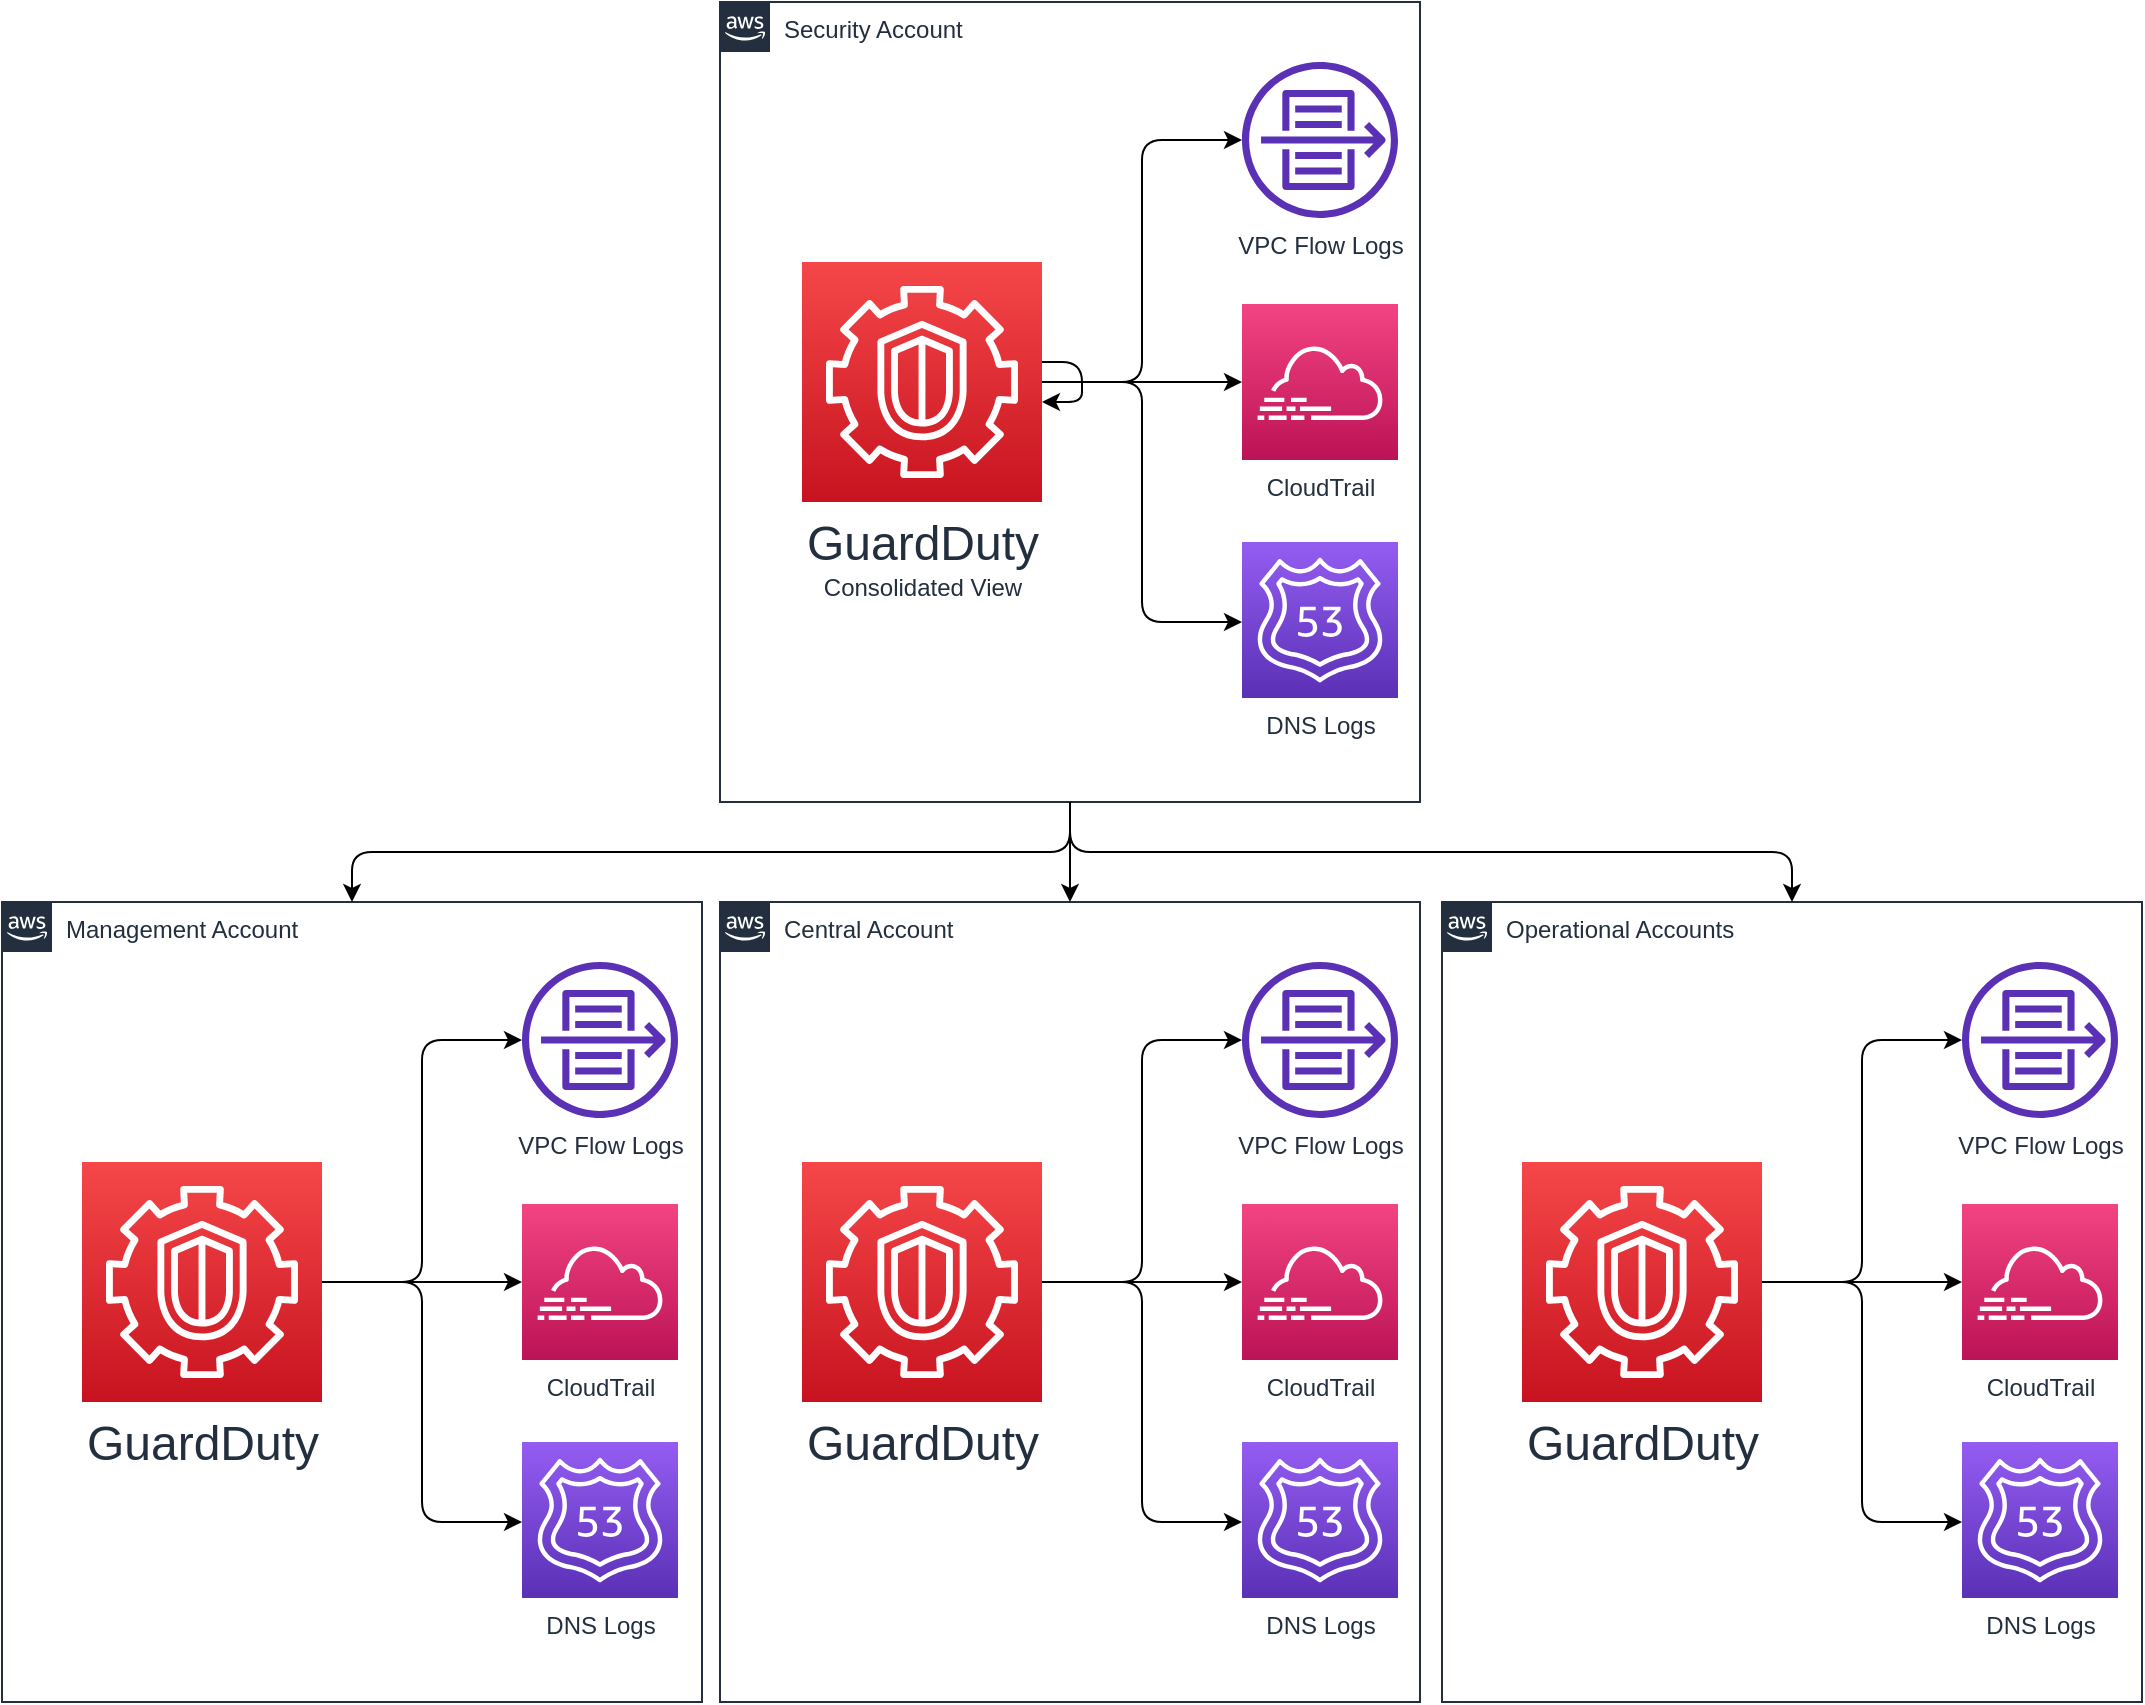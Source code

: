 <mxfile version="14.1.8" type="device"><diagram id="qfXY409_C20SVCnT7yXU" name="Page-1"><mxGraphModel dx="1702" dy="593" grid="1" gridSize="10" guides="1" tooltips="1" connect="1" arrows="1" fold="1" page="1" pageScale="1" pageWidth="827" pageHeight="1169" math="0" shadow="0"><root><mxCell id="0"/><mxCell id="1" parent="0"/><mxCell id="PoezTgJ_oLQGZbJIxzCg-2" value="Security Account" style="points=[[0,0],[0.25,0],[0.5,0],[0.75,0],[1,0],[1,0.25],[1,0.5],[1,0.75],[1,1],[0.75,1],[0.5,1],[0.25,1],[0,1],[0,0.75],[0,0.5],[0,0.25]];outlineConnect=0;gradientColor=none;html=1;whiteSpace=wrap;fontSize=12;fontStyle=0;shape=mxgraph.aws4.group;grIcon=mxgraph.aws4.group_aws_cloud_alt;strokeColor=#232F3E;fillColor=none;verticalAlign=top;align=left;spacingLeft=30;fontColor=#232F3E;dashed=0;" vertex="1" parent="1"><mxGeometry x="239" y="30" width="350" height="400" as="geometry"/></mxCell><mxCell id="PoezTgJ_oLQGZbJIxzCg-10" value="Management Account" style="points=[[0,0],[0.25,0],[0.5,0],[0.75,0],[1,0],[1,0.25],[1,0.5],[1,0.75],[1,1],[0.75,1],[0.5,1],[0.25,1],[0,1],[0,0.75],[0,0.5],[0,0.25]];outlineConnect=0;gradientColor=none;html=1;whiteSpace=wrap;fontSize=12;fontStyle=0;shape=mxgraph.aws4.group;grIcon=mxgraph.aws4.group_aws_cloud_alt;strokeColor=#232F3E;fillColor=none;verticalAlign=top;align=left;spacingLeft=30;fontColor=#232F3E;dashed=0;" vertex="1" parent="1"><mxGeometry x="-120" y="480" width="350" height="400" as="geometry"/></mxCell><mxCell id="PoezTgJ_oLQGZbJIxzCg-18" value="Central Account" style="points=[[0,0],[0.25,0],[0.5,0],[0.75,0],[1,0],[1,0.25],[1,0.5],[1,0.75],[1,1],[0.75,1],[0.5,1],[0.25,1],[0,1],[0,0.75],[0,0.5],[0,0.25]];outlineConnect=0;gradientColor=none;html=1;whiteSpace=wrap;fontSize=12;fontStyle=0;shape=mxgraph.aws4.group;grIcon=mxgraph.aws4.group_aws_cloud_alt;strokeColor=#232F3E;fillColor=none;verticalAlign=top;align=left;spacingLeft=30;fontColor=#232F3E;dashed=0;" vertex="1" parent="1"><mxGeometry x="239" y="480" width="350" height="400" as="geometry"/></mxCell><mxCell id="PoezTgJ_oLQGZbJIxzCg-26" value="Operational Accounts" style="points=[[0,0],[0.25,0],[0.5,0],[0.75,0],[1,0],[1,0.25],[1,0.5],[1,0.75],[1,1],[0.75,1],[0.5,1],[0.25,1],[0,1],[0,0.75],[0,0.5],[0,0.25]];outlineConnect=0;gradientColor=none;html=1;whiteSpace=wrap;fontSize=12;fontStyle=0;shape=mxgraph.aws4.group;grIcon=mxgraph.aws4.group_aws_cloud_alt;strokeColor=#232F3E;fillColor=none;verticalAlign=top;align=left;spacingLeft=30;fontColor=#232F3E;dashed=0;" vertex="1" parent="1"><mxGeometry x="600" y="480" width="350" height="400" as="geometry"/></mxCell><mxCell id="PoezTgJ_oLQGZbJIxzCg-36" style="edgeStyle=orthogonalEdgeStyle;rounded=1;orthogonalLoop=1;jettySize=auto;html=1;exitX=0.5;exitY=1;exitDx=0;exitDy=0;" edge="1" parent="1" source="PoezTgJ_oLQGZbJIxzCg-2" target="PoezTgJ_oLQGZbJIxzCg-26"><mxGeometry relative="1" as="geometry"/></mxCell><mxCell id="PoezTgJ_oLQGZbJIxzCg-35" style="edgeStyle=orthogonalEdgeStyle;rounded=1;orthogonalLoop=1;jettySize=auto;html=1;exitX=0.5;exitY=1;exitDx=0;exitDy=0;entryX=0.5;entryY=0;entryDx=0;entryDy=0;" edge="1" parent="1" source="PoezTgJ_oLQGZbJIxzCg-2" target="PoezTgJ_oLQGZbJIxzCg-10"><mxGeometry relative="1" as="geometry"/></mxCell><mxCell id="PoezTgJ_oLQGZbJIxzCg-34" style="edgeStyle=orthogonalEdgeStyle;rounded=1;orthogonalLoop=1;jettySize=auto;html=1;entryX=0.5;entryY=0;entryDx=0;entryDy=0;" edge="1" parent="1" source="PoezTgJ_oLQGZbJIxzCg-2" target="PoezTgJ_oLQGZbJIxzCg-18"><mxGeometry relative="1" as="geometry"/></mxCell><mxCell id="PoezTgJ_oLQGZbJIxzCg-37" value="SecurityHub" style="" parent="0" visible="0"/><mxCell id="PoezTgJ_oLQGZbJIxzCg-8" style="edgeStyle=orthogonalEdgeStyle;rounded=0;orthogonalLoop=1;jettySize=auto;html=1;" edge="1" parent="PoezTgJ_oLQGZbJIxzCg-37" source="PoezTgJ_oLQGZbJIxzCg-39" target="PoezTgJ_oLQGZbJIxzCg-5"><mxGeometry relative="1" as="geometry"/></mxCell><mxCell id="PoezTgJ_oLQGZbJIxzCg-45" style="edgeStyle=orthogonalEdgeStyle;rounded=1;orthogonalLoop=1;jettySize=auto;html=1;" edge="1" parent="PoezTgJ_oLQGZbJIxzCg-37" source="PoezTgJ_oLQGZbJIxzCg-3" target="PoezTgJ_oLQGZbJIxzCg-5"><mxGeometry relative="1" as="geometry"/></mxCell><mxCell id="PoezTgJ_oLQGZbJIxzCg-46" style="edgeStyle=orthogonalEdgeStyle;rounded=1;orthogonalLoop=1;jettySize=auto;html=1;" edge="1" parent="PoezTgJ_oLQGZbJIxzCg-37" source="PoezTgJ_oLQGZbJIxzCg-3" target="PoezTgJ_oLQGZbJIxzCg-4"><mxGeometry relative="1" as="geometry"><Array as="points"><mxPoint x="450" y="220"/><mxPoint x="450" y="99"/></Array></mxGeometry></mxCell><mxCell id="PoezTgJ_oLQGZbJIxzCg-47" style="edgeStyle=orthogonalEdgeStyle;rounded=1;orthogonalLoop=1;jettySize=auto;html=1;" edge="1" parent="PoezTgJ_oLQGZbJIxzCg-37" source="PoezTgJ_oLQGZbJIxzCg-3" target="PoezTgJ_oLQGZbJIxzCg-6"><mxGeometry relative="1" as="geometry"><Array as="points"><mxPoint x="450" y="220"/><mxPoint x="450" y="339"/></Array></mxGeometry></mxCell><mxCell id="PoezTgJ_oLQGZbJIxzCg-3" value="AWS Security Hub&lt;br&gt;Consolidated View" style="outlineConnect=0;fontColor=#232F3E;gradientColor=#F54749;gradientDirection=north;fillColor=#C7131F;strokeColor=#ffffff;dashed=0;verticalLabelPosition=bottom;verticalAlign=top;align=center;html=1;fontSize=12;fontStyle=0;aspect=fixed;shape=mxgraph.aws4.resourceIcon;resIcon=mxgraph.aws4.security_hub;snapToPoint=1;" vertex="1" parent="PoezTgJ_oLQGZbJIxzCg-37"><mxGeometry x="280" y="160" width="120" height="120" as="geometry"/></mxCell><mxCell id="PoezTgJ_oLQGZbJIxzCg-4" value="AWS Config" style="outlineConnect=0;fontColor=#232F3E;gradientColor=#F34482;gradientDirection=north;fillColor=#BC1356;strokeColor=#ffffff;dashed=0;verticalLabelPosition=bottom;verticalAlign=top;align=center;html=1;fontSize=12;fontStyle=0;aspect=fixed;shape=mxgraph.aws4.resourceIcon;resIcon=mxgraph.aws4.config;" vertex="1" parent="PoezTgJ_oLQGZbJIxzCg-37"><mxGeometry x="499" y="60" width="78" height="78" as="geometry"/></mxCell><mxCell id="PoezTgJ_oLQGZbJIxzCg-5" value="Amazon&lt;br&gt;GuardDuty" style="outlineConnect=0;fontColor=#232F3E;gradientColor=#F54749;gradientDirection=north;fillColor=#C7131F;strokeColor=#ffffff;dashed=0;verticalLabelPosition=bottom;verticalAlign=top;align=center;html=1;fontSize=12;fontStyle=0;aspect=fixed;shape=mxgraph.aws4.resourceIcon;resIcon=mxgraph.aws4.guardduty;" vertex="1" parent="PoezTgJ_oLQGZbJIxzCg-37"><mxGeometry x="499" y="181" width="78" height="78" as="geometry"/></mxCell><mxCell id="PoezTgJ_oLQGZbJIxzCg-6" value="Amazon&lt;br&gt;Inspector" style="outlineConnect=0;fontColor=#232F3E;gradientColor=#F54749;gradientDirection=north;fillColor=#C7131F;strokeColor=#ffffff;dashed=0;verticalLabelPosition=bottom;verticalAlign=top;align=center;html=1;fontSize=12;fontStyle=0;aspect=fixed;shape=mxgraph.aws4.resourceIcon;resIcon=mxgraph.aws4.inspector;" vertex="1" parent="PoezTgJ_oLQGZbJIxzCg-37"><mxGeometry x="499" y="300" width="78" height="78" as="geometry"/></mxCell><mxCell id="PoezTgJ_oLQGZbJIxzCg-11" style="edgeStyle=orthogonalEdgeStyle;rounded=1;orthogonalLoop=1;jettySize=auto;html=1;" edge="1" parent="PoezTgJ_oLQGZbJIxzCg-37" source="PoezTgJ_oLQGZbJIxzCg-14" target="PoezTgJ_oLQGZbJIxzCg-15"><mxGeometry relative="1" as="geometry"><Array as="points"><mxPoint x="100" y="669"/><mxPoint x="100" y="549"/></Array></mxGeometry></mxCell><mxCell id="PoezTgJ_oLQGZbJIxzCg-12" style="edgeStyle=orthogonalEdgeStyle;rounded=0;orthogonalLoop=1;jettySize=auto;html=1;" edge="1" parent="PoezTgJ_oLQGZbJIxzCg-37" source="PoezTgJ_oLQGZbJIxzCg-14" target="PoezTgJ_oLQGZbJIxzCg-16"><mxGeometry relative="1" as="geometry"/></mxCell><mxCell id="PoezTgJ_oLQGZbJIxzCg-13" style="edgeStyle=orthogonalEdgeStyle;rounded=1;orthogonalLoop=1;jettySize=auto;html=1;" edge="1" parent="PoezTgJ_oLQGZbJIxzCg-37" source="PoezTgJ_oLQGZbJIxzCg-14" target="PoezTgJ_oLQGZbJIxzCg-17"><mxGeometry relative="1" as="geometry"><Array as="points"><mxPoint x="100" y="669"/><mxPoint x="100" y="789"/></Array></mxGeometry></mxCell><mxCell id="PoezTgJ_oLQGZbJIxzCg-14" value="AWS Security Hub" style="outlineConnect=0;fontColor=#232F3E;gradientColor=#F54749;gradientDirection=north;fillColor=#C7131F;strokeColor=#ffffff;dashed=0;verticalLabelPosition=bottom;verticalAlign=top;align=center;html=1;fontSize=12;fontStyle=0;aspect=fixed;shape=mxgraph.aws4.resourceIcon;resIcon=mxgraph.aws4.security_hub;" vertex="1" parent="PoezTgJ_oLQGZbJIxzCg-37"><mxGeometry x="-100" y="595" width="148" height="148" as="geometry"/></mxCell><mxCell id="PoezTgJ_oLQGZbJIxzCg-15" value="AWS Config" style="outlineConnect=0;fontColor=#232F3E;gradientColor=#F34482;gradientDirection=north;fillColor=#BC1356;strokeColor=#ffffff;dashed=0;verticalLabelPosition=bottom;verticalAlign=top;align=center;html=1;fontSize=12;fontStyle=0;aspect=fixed;shape=mxgraph.aws4.resourceIcon;resIcon=mxgraph.aws4.config;" vertex="1" parent="PoezTgJ_oLQGZbJIxzCg-37"><mxGeometry x="140" y="510" width="78" height="78" as="geometry"/></mxCell><mxCell id="PoezTgJ_oLQGZbJIxzCg-16" value="Amazon&lt;br&gt;GuardDuty" style="outlineConnect=0;fontColor=#232F3E;gradientColor=#F54749;gradientDirection=north;fillColor=#C7131F;strokeColor=#ffffff;dashed=0;verticalLabelPosition=bottom;verticalAlign=top;align=center;html=1;fontSize=12;fontStyle=0;aspect=fixed;shape=mxgraph.aws4.resourceIcon;resIcon=mxgraph.aws4.guardduty;" vertex="1" parent="PoezTgJ_oLQGZbJIxzCg-37"><mxGeometry x="140" y="630" width="78" height="78" as="geometry"/></mxCell><mxCell id="PoezTgJ_oLQGZbJIxzCg-17" value="Amazon&lt;br&gt;Inspector" style="outlineConnect=0;fontColor=#232F3E;gradientColor=#F54749;gradientDirection=north;fillColor=#C7131F;strokeColor=#ffffff;dashed=0;verticalLabelPosition=bottom;verticalAlign=top;align=center;html=1;fontSize=12;fontStyle=0;aspect=fixed;shape=mxgraph.aws4.resourceIcon;resIcon=mxgraph.aws4.inspector;" vertex="1" parent="PoezTgJ_oLQGZbJIxzCg-37"><mxGeometry x="140" y="750" width="78" height="78" as="geometry"/></mxCell><mxCell id="PoezTgJ_oLQGZbJIxzCg-19" style="edgeStyle=orthogonalEdgeStyle;rounded=1;orthogonalLoop=1;jettySize=auto;html=1;" edge="1" parent="PoezTgJ_oLQGZbJIxzCg-37" source="PoezTgJ_oLQGZbJIxzCg-22" target="PoezTgJ_oLQGZbJIxzCg-23"><mxGeometry relative="1" as="geometry"><Array as="points"><mxPoint x="459" y="669"/><mxPoint x="459" y="549"/></Array></mxGeometry></mxCell><mxCell id="PoezTgJ_oLQGZbJIxzCg-20" style="edgeStyle=orthogonalEdgeStyle;rounded=0;orthogonalLoop=1;jettySize=auto;html=1;" edge="1" parent="PoezTgJ_oLQGZbJIxzCg-37" source="PoezTgJ_oLQGZbJIxzCg-22" target="PoezTgJ_oLQGZbJIxzCg-24"><mxGeometry relative="1" as="geometry"/></mxCell><mxCell id="PoezTgJ_oLQGZbJIxzCg-21" style="edgeStyle=orthogonalEdgeStyle;rounded=1;orthogonalLoop=1;jettySize=auto;html=1;" edge="1" parent="PoezTgJ_oLQGZbJIxzCg-37" source="PoezTgJ_oLQGZbJIxzCg-22" target="PoezTgJ_oLQGZbJIxzCg-25"><mxGeometry relative="1" as="geometry"><Array as="points"><mxPoint x="459" y="669"/><mxPoint x="459" y="789"/></Array></mxGeometry></mxCell><mxCell id="PoezTgJ_oLQGZbJIxzCg-22" value="AWS Security Hub" style="outlineConnect=0;fontColor=#232F3E;gradientColor=#F54749;gradientDirection=north;fillColor=#C7131F;strokeColor=#ffffff;dashed=0;verticalLabelPosition=bottom;verticalAlign=top;align=center;html=1;fontSize=12;fontStyle=0;aspect=fixed;shape=mxgraph.aws4.resourceIcon;resIcon=mxgraph.aws4.security_hub;" vertex="1" parent="PoezTgJ_oLQGZbJIxzCg-37"><mxGeometry x="259" y="595" width="148" height="148" as="geometry"/></mxCell><mxCell id="PoezTgJ_oLQGZbJIxzCg-23" value="AWS Config" style="outlineConnect=0;fontColor=#232F3E;gradientColor=#F34482;gradientDirection=north;fillColor=#BC1356;strokeColor=#ffffff;dashed=0;verticalLabelPosition=bottom;verticalAlign=top;align=center;html=1;fontSize=12;fontStyle=0;aspect=fixed;shape=mxgraph.aws4.resourceIcon;resIcon=mxgraph.aws4.config;" vertex="1" parent="PoezTgJ_oLQGZbJIxzCg-37"><mxGeometry x="499" y="510" width="78" height="78" as="geometry"/></mxCell><mxCell id="PoezTgJ_oLQGZbJIxzCg-24" value="Amazon&lt;br&gt;GuardDuty" style="outlineConnect=0;fontColor=#232F3E;gradientColor=#F54749;gradientDirection=north;fillColor=#C7131F;strokeColor=#ffffff;dashed=0;verticalLabelPosition=bottom;verticalAlign=top;align=center;html=1;fontSize=12;fontStyle=0;aspect=fixed;shape=mxgraph.aws4.resourceIcon;resIcon=mxgraph.aws4.guardduty;" vertex="1" parent="PoezTgJ_oLQGZbJIxzCg-37"><mxGeometry x="499" y="630" width="78" height="78" as="geometry"/></mxCell><mxCell id="PoezTgJ_oLQGZbJIxzCg-25" value="Amazon&lt;br&gt;Inspector" style="outlineConnect=0;fontColor=#232F3E;gradientColor=#F54749;gradientDirection=north;fillColor=#C7131F;strokeColor=#ffffff;dashed=0;verticalLabelPosition=bottom;verticalAlign=top;align=center;html=1;fontSize=12;fontStyle=0;aspect=fixed;shape=mxgraph.aws4.resourceIcon;resIcon=mxgraph.aws4.inspector;" vertex="1" parent="PoezTgJ_oLQGZbJIxzCg-37"><mxGeometry x="499" y="750" width="78" height="78" as="geometry"/></mxCell><mxCell id="PoezTgJ_oLQGZbJIxzCg-27" style="edgeStyle=orthogonalEdgeStyle;rounded=1;orthogonalLoop=1;jettySize=auto;html=1;" edge="1" parent="PoezTgJ_oLQGZbJIxzCg-37" source="PoezTgJ_oLQGZbJIxzCg-30" target="PoezTgJ_oLQGZbJIxzCg-31"><mxGeometry relative="1" as="geometry"><Array as="points"><mxPoint x="820" y="669"/><mxPoint x="820" y="549"/></Array></mxGeometry></mxCell><mxCell id="PoezTgJ_oLQGZbJIxzCg-28" style="edgeStyle=orthogonalEdgeStyle;rounded=0;orthogonalLoop=1;jettySize=auto;html=1;" edge="1" parent="PoezTgJ_oLQGZbJIxzCg-37" source="PoezTgJ_oLQGZbJIxzCg-30" target="PoezTgJ_oLQGZbJIxzCg-32"><mxGeometry relative="1" as="geometry"/></mxCell><mxCell id="PoezTgJ_oLQGZbJIxzCg-29" style="edgeStyle=orthogonalEdgeStyle;rounded=1;orthogonalLoop=1;jettySize=auto;html=1;" edge="1" parent="PoezTgJ_oLQGZbJIxzCg-37" source="PoezTgJ_oLQGZbJIxzCg-30" target="PoezTgJ_oLQGZbJIxzCg-33"><mxGeometry relative="1" as="geometry"><Array as="points"><mxPoint x="820" y="669"/><mxPoint x="820" y="789"/></Array></mxGeometry></mxCell><mxCell id="PoezTgJ_oLQGZbJIxzCg-30" value="AWS Security Hub" style="outlineConnect=0;fontColor=#232F3E;gradientColor=#F54749;gradientDirection=north;fillColor=#C7131F;strokeColor=#ffffff;dashed=0;verticalLabelPosition=bottom;verticalAlign=top;align=center;html=1;fontSize=12;fontStyle=0;aspect=fixed;shape=mxgraph.aws4.resourceIcon;resIcon=mxgraph.aws4.security_hub;" vertex="1" parent="PoezTgJ_oLQGZbJIxzCg-37"><mxGeometry x="620" y="595" width="148" height="148" as="geometry"/></mxCell><mxCell id="PoezTgJ_oLQGZbJIxzCg-31" value="AWS Config" style="outlineConnect=0;fontColor=#232F3E;gradientColor=#F34482;gradientDirection=north;fillColor=#BC1356;strokeColor=#ffffff;dashed=0;verticalLabelPosition=bottom;verticalAlign=top;align=center;html=1;fontSize=12;fontStyle=0;aspect=fixed;shape=mxgraph.aws4.resourceIcon;resIcon=mxgraph.aws4.config;" vertex="1" parent="PoezTgJ_oLQGZbJIxzCg-37"><mxGeometry x="860" y="510" width="78" height="78" as="geometry"/></mxCell><mxCell id="PoezTgJ_oLQGZbJIxzCg-32" value="Amazon&lt;br&gt;GuardDuty" style="outlineConnect=0;fontColor=#232F3E;gradientColor=#F54749;gradientDirection=north;fillColor=#C7131F;strokeColor=#ffffff;dashed=0;verticalLabelPosition=bottom;verticalAlign=top;align=center;html=1;fontSize=12;fontStyle=0;aspect=fixed;shape=mxgraph.aws4.resourceIcon;resIcon=mxgraph.aws4.guardduty;" vertex="1" parent="PoezTgJ_oLQGZbJIxzCg-37"><mxGeometry x="860" y="630" width="78" height="78" as="geometry"/></mxCell><mxCell id="PoezTgJ_oLQGZbJIxzCg-33" value="Amazon&lt;br&gt;Inspector" style="outlineConnect=0;fontColor=#232F3E;gradientColor=#F54749;gradientDirection=north;fillColor=#C7131F;strokeColor=#ffffff;dashed=0;verticalLabelPosition=bottom;verticalAlign=top;align=center;html=1;fontSize=12;fontStyle=0;aspect=fixed;shape=mxgraph.aws4.resourceIcon;resIcon=mxgraph.aws4.inspector;" vertex="1" parent="PoezTgJ_oLQGZbJIxzCg-37"><mxGeometry x="860" y="750" width="78" height="78" as="geometry"/></mxCell><object label="GuardDuty" id="PoezTgJ_oLQGZbJIxzCg-38"><mxCell parent="0"/></object><mxCell id="PoezTgJ_oLQGZbJIxzCg-51" style="edgeStyle=orthogonalEdgeStyle;rounded=1;orthogonalLoop=1;jettySize=auto;html=1;" edge="1" parent="PoezTgJ_oLQGZbJIxzCg-38" source="PoezTgJ_oLQGZbJIxzCg-39" target="PoezTgJ_oLQGZbJIxzCg-49"><mxGeometry relative="1" as="geometry"/></mxCell><mxCell id="PoezTgJ_oLQGZbJIxzCg-52" style="edgeStyle=orthogonalEdgeStyle;rounded=1;orthogonalLoop=1;jettySize=auto;html=1;" edge="1" parent="PoezTgJ_oLQGZbJIxzCg-38" source="PoezTgJ_oLQGZbJIxzCg-39" target="PoezTgJ_oLQGZbJIxzCg-48"><mxGeometry relative="1" as="geometry"><Array as="points"><mxPoint x="450" y="220"/><mxPoint x="450" y="99"/></Array></mxGeometry></mxCell><mxCell id="PoezTgJ_oLQGZbJIxzCg-53" style="edgeStyle=orthogonalEdgeStyle;rounded=1;orthogonalLoop=1;jettySize=auto;html=1;" edge="1" parent="PoezTgJ_oLQGZbJIxzCg-38" source="PoezTgJ_oLQGZbJIxzCg-39" target="PoezTgJ_oLQGZbJIxzCg-50"><mxGeometry relative="1" as="geometry"><Array as="points"><mxPoint x="450" y="220"/><mxPoint x="450" y="340"/></Array></mxGeometry></mxCell><mxCell id="PoezTgJ_oLQGZbJIxzCg-39" value="&lt;font style=&quot;font-size: 24px&quot;&gt;GuardDuty&lt;/font&gt;&lt;br&gt;Consolidated View" style="outlineConnect=0;fontColor=#232F3E;gradientColor=#F54749;gradientDirection=north;fillColor=#C7131F;strokeColor=#ffffff;dashed=0;verticalLabelPosition=bottom;verticalAlign=top;align=center;html=1;fontSize=12;fontStyle=0;aspect=fixed;shape=mxgraph.aws4.resourceIcon;resIcon=mxgraph.aws4.guardduty;" vertex="1" parent="PoezTgJ_oLQGZbJIxzCg-38"><mxGeometry x="280" y="160" width="120" height="120" as="geometry"/></mxCell><mxCell id="PoezTgJ_oLQGZbJIxzCg-48" value="VPC Flow Logs" style="outlineConnect=0;fontColor=#232F3E;gradientColor=none;fillColor=#5A30B5;strokeColor=none;dashed=0;verticalLabelPosition=bottom;verticalAlign=top;align=center;html=1;fontSize=12;fontStyle=0;aspect=fixed;pointerEvents=1;shape=mxgraph.aws4.flow_logs;" vertex="1" parent="PoezTgJ_oLQGZbJIxzCg-38"><mxGeometry x="500" y="60" width="78" height="78" as="geometry"/></mxCell><mxCell id="PoezTgJ_oLQGZbJIxzCg-49" value="CloudTrail" style="outlineConnect=0;fontColor=#232F3E;gradientColor=#F34482;gradientDirection=north;fillColor=#BC1356;strokeColor=#ffffff;dashed=0;verticalLabelPosition=bottom;verticalAlign=top;align=center;html=1;fontSize=12;fontStyle=0;aspect=fixed;shape=mxgraph.aws4.resourceIcon;resIcon=mxgraph.aws4.cloudtrail;" vertex="1" parent="PoezTgJ_oLQGZbJIxzCg-38"><mxGeometry x="500" y="181" width="78" height="78" as="geometry"/></mxCell><mxCell id="PoezTgJ_oLQGZbJIxzCg-50" value="DNS Logs" style="outlineConnect=0;fontColor=#232F3E;gradientColor=#945DF2;gradientDirection=north;fillColor=#5A30B5;strokeColor=#ffffff;dashed=0;verticalLabelPosition=bottom;verticalAlign=top;align=center;html=1;fontSize=12;fontStyle=0;aspect=fixed;shape=mxgraph.aws4.resourceIcon;resIcon=mxgraph.aws4.route_53;" vertex="1" parent="PoezTgJ_oLQGZbJIxzCg-38"><mxGeometry x="500" y="300" width="78" height="78" as="geometry"/></mxCell><mxCell id="PoezTgJ_oLQGZbJIxzCg-54" style="edgeStyle=orthogonalEdgeStyle;rounded=1;orthogonalLoop=1;jettySize=auto;html=1;" edge="1" parent="PoezTgJ_oLQGZbJIxzCg-38" source="PoezTgJ_oLQGZbJIxzCg-57" target="PoezTgJ_oLQGZbJIxzCg-59"><mxGeometry relative="1" as="geometry"/></mxCell><mxCell id="PoezTgJ_oLQGZbJIxzCg-55" style="edgeStyle=orthogonalEdgeStyle;rounded=1;orthogonalLoop=1;jettySize=auto;html=1;" edge="1" parent="PoezTgJ_oLQGZbJIxzCg-38" source="PoezTgJ_oLQGZbJIxzCg-57" target="PoezTgJ_oLQGZbJIxzCg-58"><mxGeometry relative="1" as="geometry"><Array as="points"><mxPoint x="90" y="670"/><mxPoint x="90" y="549"/></Array></mxGeometry></mxCell><mxCell id="PoezTgJ_oLQGZbJIxzCg-56" style="edgeStyle=orthogonalEdgeStyle;rounded=1;orthogonalLoop=1;jettySize=auto;html=1;" edge="1" parent="PoezTgJ_oLQGZbJIxzCg-38" source="PoezTgJ_oLQGZbJIxzCg-57" target="PoezTgJ_oLQGZbJIxzCg-60"><mxGeometry relative="1" as="geometry"><Array as="points"><mxPoint x="90" y="670"/><mxPoint x="90" y="790"/></Array></mxGeometry></mxCell><mxCell id="PoezTgJ_oLQGZbJIxzCg-57" value="&lt;font style=&quot;font-size: 24px&quot;&gt;GuardDuty&lt;/font&gt;" style="outlineConnect=0;fontColor=#232F3E;gradientColor=#F54749;gradientDirection=north;fillColor=#C7131F;strokeColor=#ffffff;dashed=0;verticalLabelPosition=bottom;verticalAlign=top;align=center;html=1;fontSize=12;fontStyle=0;aspect=fixed;shape=mxgraph.aws4.resourceIcon;resIcon=mxgraph.aws4.guardduty;" vertex="1" parent="PoezTgJ_oLQGZbJIxzCg-38"><mxGeometry x="-80" y="610" width="120" height="120" as="geometry"/></mxCell><mxCell id="PoezTgJ_oLQGZbJIxzCg-58" value="VPC Flow Logs" style="outlineConnect=0;fontColor=#232F3E;gradientColor=none;fillColor=#5A30B5;strokeColor=none;dashed=0;verticalLabelPosition=bottom;verticalAlign=top;align=center;html=1;fontSize=12;fontStyle=0;aspect=fixed;pointerEvents=1;shape=mxgraph.aws4.flow_logs;" vertex="1" parent="PoezTgJ_oLQGZbJIxzCg-38"><mxGeometry x="140" y="510" width="78" height="78" as="geometry"/></mxCell><mxCell id="PoezTgJ_oLQGZbJIxzCg-59" value="CloudTrail" style="outlineConnect=0;fontColor=#232F3E;gradientColor=#F34482;gradientDirection=north;fillColor=#BC1356;strokeColor=#ffffff;dashed=0;verticalLabelPosition=bottom;verticalAlign=top;align=center;html=1;fontSize=12;fontStyle=0;aspect=fixed;shape=mxgraph.aws4.resourceIcon;resIcon=mxgraph.aws4.cloudtrail;" vertex="1" parent="PoezTgJ_oLQGZbJIxzCg-38"><mxGeometry x="140" y="631" width="78" height="78" as="geometry"/></mxCell><mxCell id="PoezTgJ_oLQGZbJIxzCg-60" value="DNS Logs" style="outlineConnect=0;fontColor=#232F3E;gradientColor=#945DF2;gradientDirection=north;fillColor=#5A30B5;strokeColor=#ffffff;dashed=0;verticalLabelPosition=bottom;verticalAlign=top;align=center;html=1;fontSize=12;fontStyle=0;aspect=fixed;shape=mxgraph.aws4.resourceIcon;resIcon=mxgraph.aws4.route_53;" vertex="1" parent="PoezTgJ_oLQGZbJIxzCg-38"><mxGeometry x="140" y="750" width="78" height="78" as="geometry"/></mxCell><mxCell id="PoezTgJ_oLQGZbJIxzCg-61" style="edgeStyle=orthogonalEdgeStyle;rounded=1;orthogonalLoop=1;jettySize=auto;html=1;" edge="1" parent="PoezTgJ_oLQGZbJIxzCg-38" source="PoezTgJ_oLQGZbJIxzCg-64" target="PoezTgJ_oLQGZbJIxzCg-66"><mxGeometry relative="1" as="geometry"/></mxCell><mxCell id="PoezTgJ_oLQGZbJIxzCg-62" style="edgeStyle=orthogonalEdgeStyle;rounded=1;orthogonalLoop=1;jettySize=auto;html=1;" edge="1" parent="PoezTgJ_oLQGZbJIxzCg-38" source="PoezTgJ_oLQGZbJIxzCg-64" target="PoezTgJ_oLQGZbJIxzCg-65"><mxGeometry relative="1" as="geometry"><Array as="points"><mxPoint x="450" y="670"/><mxPoint x="450" y="549"/></Array></mxGeometry></mxCell><mxCell id="PoezTgJ_oLQGZbJIxzCg-63" style="edgeStyle=orthogonalEdgeStyle;rounded=1;orthogonalLoop=1;jettySize=auto;html=1;" edge="1" parent="PoezTgJ_oLQGZbJIxzCg-38" source="PoezTgJ_oLQGZbJIxzCg-64" target="PoezTgJ_oLQGZbJIxzCg-67"><mxGeometry relative="1" as="geometry"><Array as="points"><mxPoint x="450" y="670"/><mxPoint x="450" y="790"/></Array></mxGeometry></mxCell><mxCell id="PoezTgJ_oLQGZbJIxzCg-64" value="&lt;font style=&quot;font-size: 24px&quot;&gt;GuardDuty&lt;/font&gt;" style="outlineConnect=0;fontColor=#232F3E;gradientColor=#F54749;gradientDirection=north;fillColor=#C7131F;strokeColor=#ffffff;dashed=0;verticalLabelPosition=bottom;verticalAlign=top;align=center;html=1;fontSize=12;fontStyle=0;aspect=fixed;shape=mxgraph.aws4.resourceIcon;resIcon=mxgraph.aws4.guardduty;" vertex="1" parent="PoezTgJ_oLQGZbJIxzCg-38"><mxGeometry x="280" y="610" width="120" height="120" as="geometry"/></mxCell><mxCell id="PoezTgJ_oLQGZbJIxzCg-65" value="VPC Flow Logs" style="outlineConnect=0;fontColor=#232F3E;gradientColor=none;fillColor=#5A30B5;strokeColor=none;dashed=0;verticalLabelPosition=bottom;verticalAlign=top;align=center;html=1;fontSize=12;fontStyle=0;aspect=fixed;pointerEvents=1;shape=mxgraph.aws4.flow_logs;" vertex="1" parent="PoezTgJ_oLQGZbJIxzCg-38"><mxGeometry x="500" y="510" width="78" height="78" as="geometry"/></mxCell><mxCell id="PoezTgJ_oLQGZbJIxzCg-66" value="CloudTrail" style="outlineConnect=0;fontColor=#232F3E;gradientColor=#F34482;gradientDirection=north;fillColor=#BC1356;strokeColor=#ffffff;dashed=0;verticalLabelPosition=bottom;verticalAlign=top;align=center;html=1;fontSize=12;fontStyle=0;aspect=fixed;shape=mxgraph.aws4.resourceIcon;resIcon=mxgraph.aws4.cloudtrail;" vertex="1" parent="PoezTgJ_oLQGZbJIxzCg-38"><mxGeometry x="500" y="631" width="78" height="78" as="geometry"/></mxCell><mxCell id="PoezTgJ_oLQGZbJIxzCg-67" value="DNS Logs" style="outlineConnect=0;fontColor=#232F3E;gradientColor=#945DF2;gradientDirection=north;fillColor=#5A30B5;strokeColor=#ffffff;dashed=0;verticalLabelPosition=bottom;verticalAlign=top;align=center;html=1;fontSize=12;fontStyle=0;aspect=fixed;shape=mxgraph.aws4.resourceIcon;resIcon=mxgraph.aws4.route_53;" vertex="1" parent="PoezTgJ_oLQGZbJIxzCg-38"><mxGeometry x="500" y="750" width="78" height="78" as="geometry"/></mxCell><mxCell id="PoezTgJ_oLQGZbJIxzCg-68" style="edgeStyle=orthogonalEdgeStyle;rounded=1;orthogonalLoop=1;jettySize=auto;html=1;" edge="1" parent="PoezTgJ_oLQGZbJIxzCg-38" source="PoezTgJ_oLQGZbJIxzCg-71" target="PoezTgJ_oLQGZbJIxzCg-73"><mxGeometry relative="1" as="geometry"/></mxCell><mxCell id="PoezTgJ_oLQGZbJIxzCg-69" style="edgeStyle=orthogonalEdgeStyle;rounded=1;orthogonalLoop=1;jettySize=auto;html=1;" edge="1" parent="PoezTgJ_oLQGZbJIxzCg-38" source="PoezTgJ_oLQGZbJIxzCg-71" target="PoezTgJ_oLQGZbJIxzCg-72"><mxGeometry relative="1" as="geometry"><Array as="points"><mxPoint x="810" y="670"/><mxPoint x="810" y="549"/></Array></mxGeometry></mxCell><mxCell id="PoezTgJ_oLQGZbJIxzCg-70" style="edgeStyle=orthogonalEdgeStyle;rounded=1;orthogonalLoop=1;jettySize=auto;html=1;" edge="1" parent="PoezTgJ_oLQGZbJIxzCg-38" source="PoezTgJ_oLQGZbJIxzCg-71" target="PoezTgJ_oLQGZbJIxzCg-74"><mxGeometry relative="1" as="geometry"><Array as="points"><mxPoint x="810" y="670"/><mxPoint x="810" y="790"/></Array></mxGeometry></mxCell><mxCell id="PoezTgJ_oLQGZbJIxzCg-71" value="&lt;font style=&quot;font-size: 24px&quot;&gt;GuardDuty&lt;/font&gt;" style="outlineConnect=0;fontColor=#232F3E;gradientColor=#F54749;gradientDirection=north;fillColor=#C7131F;strokeColor=#ffffff;dashed=0;verticalLabelPosition=bottom;verticalAlign=top;align=center;html=1;fontSize=12;fontStyle=0;aspect=fixed;shape=mxgraph.aws4.resourceIcon;resIcon=mxgraph.aws4.guardduty;" vertex="1" parent="PoezTgJ_oLQGZbJIxzCg-38"><mxGeometry x="640" y="610" width="120" height="120" as="geometry"/></mxCell><mxCell id="PoezTgJ_oLQGZbJIxzCg-72" value="VPC Flow Logs" style="outlineConnect=0;fontColor=#232F3E;gradientColor=none;fillColor=#5A30B5;strokeColor=none;dashed=0;verticalLabelPosition=bottom;verticalAlign=top;align=center;html=1;fontSize=12;fontStyle=0;aspect=fixed;pointerEvents=1;shape=mxgraph.aws4.flow_logs;" vertex="1" parent="PoezTgJ_oLQGZbJIxzCg-38"><mxGeometry x="860" y="510" width="78" height="78" as="geometry"/></mxCell><mxCell id="PoezTgJ_oLQGZbJIxzCg-73" value="CloudTrail" style="outlineConnect=0;fontColor=#232F3E;gradientColor=#F34482;gradientDirection=north;fillColor=#BC1356;strokeColor=#ffffff;dashed=0;verticalLabelPosition=bottom;verticalAlign=top;align=center;html=1;fontSize=12;fontStyle=0;aspect=fixed;shape=mxgraph.aws4.resourceIcon;resIcon=mxgraph.aws4.cloudtrail;" vertex="1" parent="PoezTgJ_oLQGZbJIxzCg-38"><mxGeometry x="860" y="631" width="78" height="78" as="geometry"/></mxCell><mxCell id="PoezTgJ_oLQGZbJIxzCg-74" value="DNS Logs" style="outlineConnect=0;fontColor=#232F3E;gradientColor=#945DF2;gradientDirection=north;fillColor=#5A30B5;strokeColor=#ffffff;dashed=0;verticalLabelPosition=bottom;verticalAlign=top;align=center;html=1;fontSize=12;fontStyle=0;aspect=fixed;shape=mxgraph.aws4.resourceIcon;resIcon=mxgraph.aws4.route_53;" vertex="1" parent="PoezTgJ_oLQGZbJIxzCg-38"><mxGeometry x="860" y="750" width="78" height="78" as="geometry"/></mxCell><mxCell id="PoezTgJ_oLQGZbJIxzCg-75" style="edgeStyle=orthogonalEdgeStyle;rounded=1;orthogonalLoop=1;jettySize=auto;html=1;" edge="1" parent="PoezTgJ_oLQGZbJIxzCg-38" source="PoezTgJ_oLQGZbJIxzCg-39" target="PoezTgJ_oLQGZbJIxzCg-39"><mxGeometry relative="1" as="geometry"/></mxCell></root></mxGraphModel></diagram></mxfile>